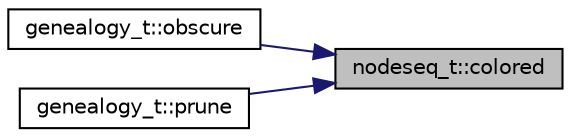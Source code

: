 digraph "nodeseq_t::colored"
{
 // LATEX_PDF_SIZE
  edge [fontname="Helvetica",fontsize="10",labelfontname="Helvetica",labelfontsize="10"];
  node [fontname="Helvetica",fontsize="10",shape=record];
  rankdir="RL";
  Node1 [label="nodeseq_t::colored",height=0.2,width=0.4,color="black", fillcolor="grey75", style="filled", fontcolor="black",tooltip="Get all balls of a color."];
  Node1 -> Node2 [dir="back",color="midnightblue",fontsize="10",style="solid",fontname="Helvetica"];
  Node2 [label="genealogy_t::obscure",height=0.2,width=0.4,color="black", fillcolor="white", style="filled",URL="$classgenealogy__t.html#ad35cd81e778d84727b0fcfa8839b28cb",tooltip="erase all deme information"];
  Node1 -> Node3 [dir="back",color="midnightblue",fontsize="10",style="solid",fontname="Helvetica"];
  Node3 [label="genealogy_t::prune",height=0.2,width=0.4,color="black", fillcolor="white", style="filled",URL="$classgenealogy__t.html#a8b7f0bc5234f029ba60f7df58f584008",tooltip="prune the tree (drop all black balls)"];
}

